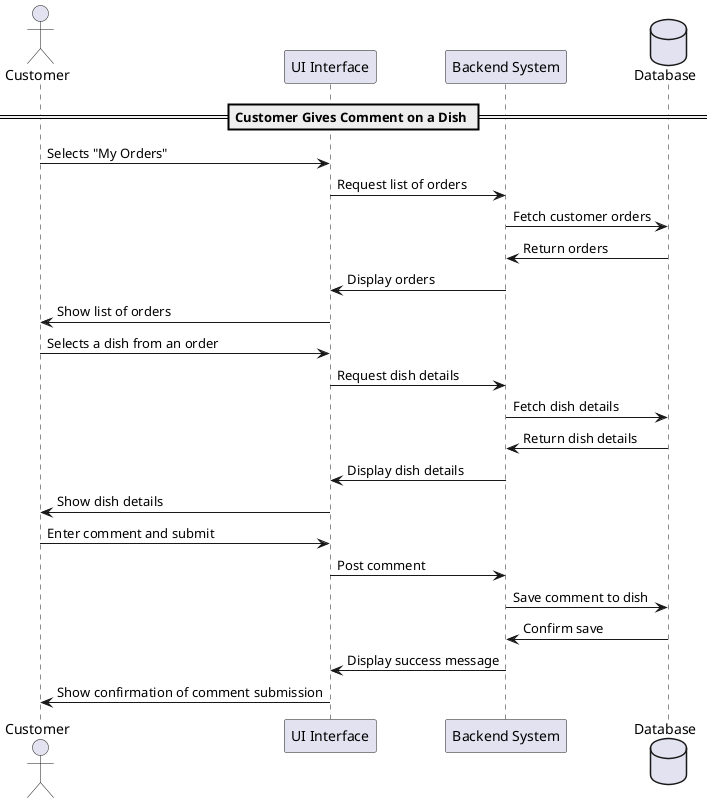 @startuml
actor Customer
participant "UI Interface" as UI
participant "Backend System" as Backend
database "Database" as DB

== Customer Gives Comment on a Dish ==
Customer -> UI : Selects "My Orders"
UI -> Backend : Request list of orders
Backend -> DB : Fetch customer orders
DB -> Backend : Return orders
Backend -> UI : Display orders
UI -> Customer : Show list of orders
Customer -> UI : Selects a dish from an order
UI -> Backend : Request dish details
Backend -> DB : Fetch dish details
DB -> Backend : Return dish details
Backend -> UI : Display dish details
UI -> Customer : Show dish details
Customer -> UI : Enter comment and submit
UI -> Backend : Post comment
Backend -> DB : Save comment to dish
DB -> Backend : Confirm save
Backend -> UI : Display success message
UI -> Customer : Show confirmation of comment submission

@enduml